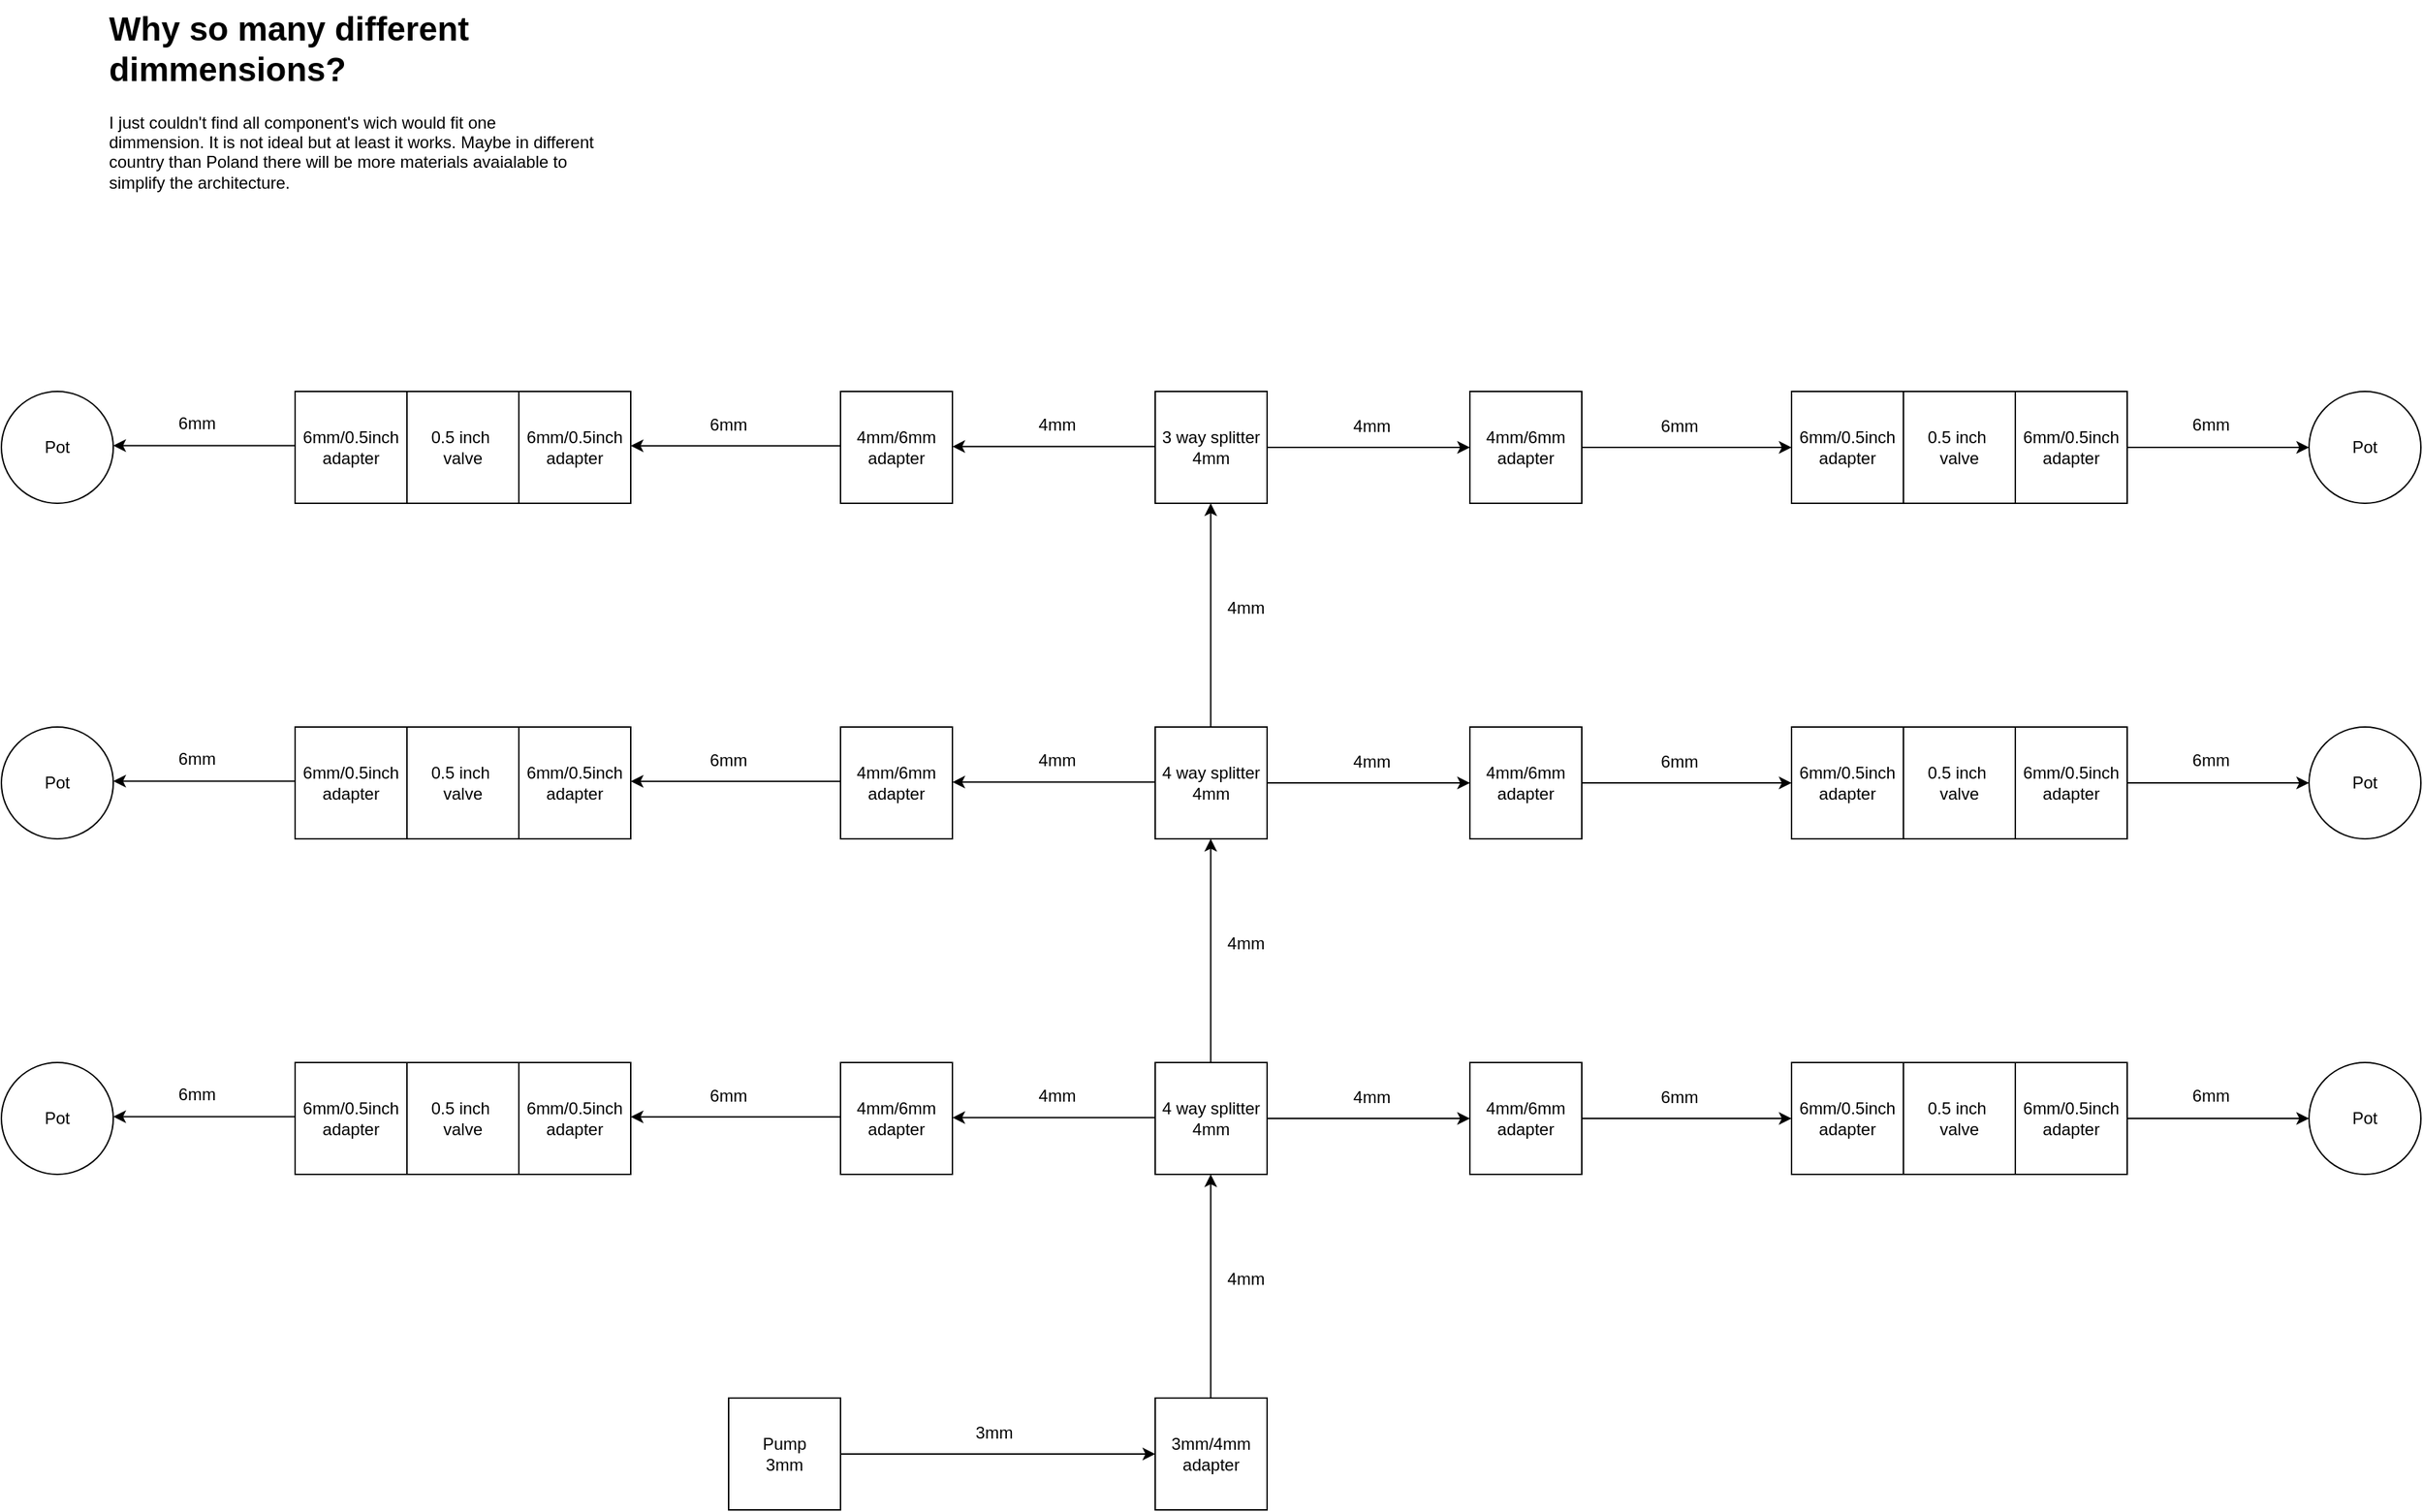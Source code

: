 <mxfile version="26.1.3">
  <diagram name="Page-1" id="onOBSo0DMD7bXNShh1vf">
    <mxGraphModel dx="3351" dy="2454" grid="1" gridSize="10" guides="1" tooltips="1" connect="1" arrows="1" fold="1" page="1" pageScale="1" pageWidth="850" pageHeight="1100" math="0" shadow="0">
      <root>
        <mxCell id="0" />
        <mxCell id="1" parent="0" />
        <mxCell id="_-byF2vxaS_a5Q6KcyT6-1" value="Pump&lt;br&gt;3mm" style="whiteSpace=wrap;html=1;aspect=fixed;" vertex="1" parent="1">
          <mxGeometry x="40" y="650" width="80" height="80" as="geometry" />
        </mxCell>
        <mxCell id="_-byF2vxaS_a5Q6KcyT6-3" value="" style="endArrow=classic;html=1;rounded=0;entryX=0;entryY=0.5;entryDx=0;entryDy=0;" edge="1" parent="1" target="_-byF2vxaS_a5Q6KcyT6-4">
          <mxGeometry width="50" height="50" relative="1" as="geometry">
            <mxPoint x="120" y="690" as="sourcePoint" />
            <mxPoint x="340" y="690" as="targetPoint" />
          </mxGeometry>
        </mxCell>
        <mxCell id="_-byF2vxaS_a5Q6KcyT6-4" value="3mm/4mm&lt;div&gt;adapter&lt;/div&gt;" style="whiteSpace=wrap;html=1;aspect=fixed;" vertex="1" parent="1">
          <mxGeometry x="345" y="650" width="80" height="80" as="geometry" />
        </mxCell>
        <mxCell id="_-byF2vxaS_a5Q6KcyT6-5" value="3mm" style="text;html=1;align=center;verticalAlign=middle;whiteSpace=wrap;rounded=0;" vertex="1" parent="1">
          <mxGeometry x="200" y="660" width="60" height="30" as="geometry" />
        </mxCell>
        <mxCell id="_-byF2vxaS_a5Q6KcyT6-6" value="" style="endArrow=classic;html=1;rounded=0;" edge="1" parent="1">
          <mxGeometry width="50" height="50" relative="1" as="geometry">
            <mxPoint x="384.71" y="650" as="sourcePoint" />
            <mxPoint x="384.71" y="490" as="targetPoint" />
          </mxGeometry>
        </mxCell>
        <mxCell id="_-byF2vxaS_a5Q6KcyT6-7" value="4mm" style="text;html=1;align=center;verticalAlign=middle;whiteSpace=wrap;rounded=0;" vertex="1" parent="1">
          <mxGeometry x="380" y="550" width="60" height="30" as="geometry" />
        </mxCell>
        <mxCell id="_-byF2vxaS_a5Q6KcyT6-8" value="4 way splitter&lt;br&gt;4mm" style="whiteSpace=wrap;html=1;aspect=fixed;" vertex="1" parent="1">
          <mxGeometry x="345" y="410" width="80" height="80" as="geometry" />
        </mxCell>
        <mxCell id="_-byF2vxaS_a5Q6KcyT6-9" value="" style="endArrow=classic;html=1;rounded=0;exitX=1;exitY=0.5;exitDx=0;exitDy=0;entryX=0;entryY=0.5;entryDx=0;entryDy=0;" edge="1" parent="1" source="_-byF2vxaS_a5Q6KcyT6-8" target="_-byF2vxaS_a5Q6KcyT6-10">
          <mxGeometry width="50" height="50" relative="1" as="geometry">
            <mxPoint x="430" y="450" as="sourcePoint" />
            <mxPoint x="480" y="450" as="targetPoint" />
          </mxGeometry>
        </mxCell>
        <mxCell id="_-byF2vxaS_a5Q6KcyT6-10" value="4mm/6mm&lt;div&gt;adapter&lt;/div&gt;" style="whiteSpace=wrap;html=1;aspect=fixed;" vertex="1" parent="1">
          <mxGeometry x="570" y="410" width="80" height="80" as="geometry" />
        </mxCell>
        <mxCell id="_-byF2vxaS_a5Q6KcyT6-11" value="4mm" style="text;html=1;align=center;verticalAlign=middle;whiteSpace=wrap;rounded=0;" vertex="1" parent="1">
          <mxGeometry x="470" y="420" width="60" height="30" as="geometry" />
        </mxCell>
        <mxCell id="_-byF2vxaS_a5Q6KcyT6-13" value="" style="endArrow=classic;html=1;rounded=0;exitX=1;exitY=0.5;exitDx=0;exitDy=0;entryX=0;entryY=0.5;entryDx=0;entryDy=0;" edge="1" parent="1" target="_-byF2vxaS_a5Q6KcyT6-15">
          <mxGeometry width="50" height="50" relative="1" as="geometry">
            <mxPoint x="650" y="450" as="sourcePoint" />
            <mxPoint x="795" y="450" as="targetPoint" />
          </mxGeometry>
        </mxCell>
        <mxCell id="_-byF2vxaS_a5Q6KcyT6-14" value="6mm" style="text;html=1;align=center;verticalAlign=middle;whiteSpace=wrap;rounded=0;" vertex="1" parent="1">
          <mxGeometry x="690" y="420" width="60" height="30" as="geometry" />
        </mxCell>
        <mxCell id="_-byF2vxaS_a5Q6KcyT6-20" value="" style="endArrow=classic;html=1;rounded=0;exitX=1;exitY=0.5;exitDx=0;exitDy=0;entryX=0;entryY=0.5;entryDx=0;entryDy=0;" edge="1" parent="1" source="_-byF2vxaS_a5Q6KcyT6-19" target="_-byF2vxaS_a5Q6KcyT6-21">
          <mxGeometry width="50" height="50" relative="1" as="geometry">
            <mxPoint x="1130" y="340.571" as="sourcePoint" />
            <mxPoint x="1000" y="280" as="targetPoint" />
          </mxGeometry>
        </mxCell>
        <mxCell id="_-byF2vxaS_a5Q6KcyT6-21" value="Pot" style="ellipse;whiteSpace=wrap;html=1;aspect=fixed;" vertex="1" parent="1">
          <mxGeometry x="1170" y="410" width="80" height="80" as="geometry" />
        </mxCell>
        <mxCell id="_-byF2vxaS_a5Q6KcyT6-22" value="6mm" style="text;html=1;align=center;verticalAlign=middle;whiteSpace=wrap;rounded=0;" vertex="1" parent="1">
          <mxGeometry x="1070" y="418.86" width="60" height="30" as="geometry" />
        </mxCell>
        <mxCell id="_-byF2vxaS_a5Q6KcyT6-23" value="" style="endArrow=none;html=1;rounded=0;exitX=1;exitY=0.5;exitDx=0;exitDy=0;entryX=0;entryY=0.5;entryDx=0;entryDy=0;startFill=1;startArrow=classic;" edge="1" parent="1">
          <mxGeometry width="50" height="50" relative="1" as="geometry">
            <mxPoint x="200" y="449.43" as="sourcePoint" />
            <mxPoint x="345" y="449.43" as="targetPoint" />
          </mxGeometry>
        </mxCell>
        <mxCell id="_-byF2vxaS_a5Q6KcyT6-24" value="4mm/6mm&lt;div&gt;adapter&lt;/div&gt;" style="whiteSpace=wrap;html=1;aspect=fixed;" vertex="1" parent="1">
          <mxGeometry x="120" y="410" width="80" height="80" as="geometry" />
        </mxCell>
        <mxCell id="_-byF2vxaS_a5Q6KcyT6-25" value="4mm" style="text;html=1;align=center;verticalAlign=middle;whiteSpace=wrap;rounded=0;" vertex="1" parent="1">
          <mxGeometry x="245" y="419.43" width="60" height="30" as="geometry" />
        </mxCell>
        <mxCell id="_-byF2vxaS_a5Q6KcyT6-26" value="" style="endArrow=none;html=1;rounded=0;exitX=1;exitY=0.5;exitDx=0;exitDy=0;entryX=0;entryY=0.5;entryDx=0;entryDy=0;startFill=1;startArrow=classic;" edge="1" parent="1">
          <mxGeometry width="50" height="50" relative="1" as="geometry">
            <mxPoint x="-30" y="448.86" as="sourcePoint" />
            <mxPoint x="120" y="448.86" as="targetPoint" />
          </mxGeometry>
        </mxCell>
        <mxCell id="_-byF2vxaS_a5Q6KcyT6-27" value="6mm" style="text;html=1;align=center;verticalAlign=middle;whiteSpace=wrap;rounded=0;" vertex="1" parent="1">
          <mxGeometry x="10" y="418.86" width="60" height="30" as="geometry" />
        </mxCell>
        <mxCell id="_-byF2vxaS_a5Q6KcyT6-15" value="6mm/0.5inch&lt;div&gt;adapter&lt;/div&gt;" style="whiteSpace=wrap;html=1;aspect=fixed;" vertex="1" parent="1">
          <mxGeometry x="800" y="410" width="80" height="80" as="geometry" />
        </mxCell>
        <mxCell id="_-byF2vxaS_a5Q6KcyT6-17" value="0.5 inch&amp;nbsp;&lt;div&gt;valve&lt;/div&gt;" style="whiteSpace=wrap;html=1;aspect=fixed;" vertex="1" parent="1">
          <mxGeometry x="880" y="410" width="80" height="80" as="geometry" />
        </mxCell>
        <mxCell id="_-byF2vxaS_a5Q6KcyT6-19" value="6mm/0.5inch&lt;div&gt;adapter&lt;/div&gt;" style="whiteSpace=wrap;html=1;aspect=fixed;" vertex="1" parent="1">
          <mxGeometry x="960" y="410" width="80" height="80" as="geometry" />
        </mxCell>
        <mxCell id="_-byF2vxaS_a5Q6KcyT6-36" value="Pot" style="ellipse;whiteSpace=wrap;html=1;aspect=fixed;" vertex="1" parent="1">
          <mxGeometry x="-480" y="410" width="80" height="80" as="geometry" />
        </mxCell>
        <mxCell id="_-byF2vxaS_a5Q6KcyT6-38" value="6mm/0.5inch&lt;div&gt;adapter&lt;/div&gt;" style="whiteSpace=wrap;html=1;aspect=fixed;" vertex="1" parent="1">
          <mxGeometry x="-110" y="410" width="80" height="80" as="geometry" />
        </mxCell>
        <mxCell id="_-byF2vxaS_a5Q6KcyT6-39" value="0.5 inch&amp;nbsp;&lt;div&gt;valve&lt;/div&gt;" style="whiteSpace=wrap;html=1;aspect=fixed;" vertex="1" parent="1">
          <mxGeometry x="-190" y="410" width="80" height="80" as="geometry" />
        </mxCell>
        <mxCell id="_-byF2vxaS_a5Q6KcyT6-40" value="6mm/0.5inch&lt;div&gt;adapter&lt;/div&gt;" style="whiteSpace=wrap;html=1;aspect=fixed;" vertex="1" parent="1">
          <mxGeometry x="-270" y="410" width="80" height="80" as="geometry" />
        </mxCell>
        <mxCell id="_-byF2vxaS_a5Q6KcyT6-41" value="" style="endArrow=none;html=1;rounded=0;exitX=1;exitY=0.5;exitDx=0;exitDy=0;entryX=0;entryY=0.5;entryDx=0;entryDy=0;startFill=1;startArrow=classic;" edge="1" parent="1">
          <mxGeometry width="50" height="50" relative="1" as="geometry">
            <mxPoint x="-400" y="448.74" as="sourcePoint" />
            <mxPoint x="-270" y="448.74" as="targetPoint" />
          </mxGeometry>
        </mxCell>
        <mxCell id="_-byF2vxaS_a5Q6KcyT6-42" value="6mm" style="text;html=1;align=center;verticalAlign=middle;whiteSpace=wrap;rounded=0;" vertex="1" parent="1">
          <mxGeometry x="-370" y="417.6" width="60" height="30" as="geometry" />
        </mxCell>
        <mxCell id="_-byF2vxaS_a5Q6KcyT6-43" value="" style="endArrow=classic;html=1;rounded=0;" edge="1" parent="1">
          <mxGeometry width="50" height="50" relative="1" as="geometry">
            <mxPoint x="384.71" y="410" as="sourcePoint" />
            <mxPoint x="384.71" y="250" as="targetPoint" />
          </mxGeometry>
        </mxCell>
        <mxCell id="_-byF2vxaS_a5Q6KcyT6-44" value="4mm" style="text;html=1;align=center;verticalAlign=middle;whiteSpace=wrap;rounded=0;" vertex="1" parent="1">
          <mxGeometry x="380" y="310" width="60" height="30" as="geometry" />
        </mxCell>
        <mxCell id="_-byF2vxaS_a5Q6KcyT6-45" value="4 way splitter&lt;br&gt;4mm" style="whiteSpace=wrap;html=1;aspect=fixed;" vertex="1" parent="1">
          <mxGeometry x="345" y="170" width="80" height="80" as="geometry" />
        </mxCell>
        <mxCell id="_-byF2vxaS_a5Q6KcyT6-46" value="" style="endArrow=classic;html=1;rounded=0;exitX=1;exitY=0.5;exitDx=0;exitDy=0;entryX=0;entryY=0.5;entryDx=0;entryDy=0;" edge="1" parent="1" source="_-byF2vxaS_a5Q6KcyT6-45" target="_-byF2vxaS_a5Q6KcyT6-47">
          <mxGeometry width="50" height="50" relative="1" as="geometry">
            <mxPoint x="430" y="210" as="sourcePoint" />
            <mxPoint x="480" y="210" as="targetPoint" />
          </mxGeometry>
        </mxCell>
        <mxCell id="_-byF2vxaS_a5Q6KcyT6-47" value="4mm/6mm&lt;div&gt;adapter&lt;/div&gt;" style="whiteSpace=wrap;html=1;aspect=fixed;" vertex="1" parent="1">
          <mxGeometry x="570" y="170" width="80" height="80" as="geometry" />
        </mxCell>
        <mxCell id="_-byF2vxaS_a5Q6KcyT6-48" value="4mm" style="text;html=1;align=center;verticalAlign=middle;whiteSpace=wrap;rounded=0;" vertex="1" parent="1">
          <mxGeometry x="470" y="180" width="60" height="30" as="geometry" />
        </mxCell>
        <mxCell id="_-byF2vxaS_a5Q6KcyT6-49" value="" style="endArrow=classic;html=1;rounded=0;exitX=1;exitY=0.5;exitDx=0;exitDy=0;entryX=0;entryY=0.5;entryDx=0;entryDy=0;" edge="1" parent="1" target="_-byF2vxaS_a5Q6KcyT6-59">
          <mxGeometry width="50" height="50" relative="1" as="geometry">
            <mxPoint x="650" y="210" as="sourcePoint" />
            <mxPoint x="795" y="210" as="targetPoint" />
          </mxGeometry>
        </mxCell>
        <mxCell id="_-byF2vxaS_a5Q6KcyT6-50" value="6mm" style="text;html=1;align=center;verticalAlign=middle;whiteSpace=wrap;rounded=0;" vertex="1" parent="1">
          <mxGeometry x="690" y="180" width="60" height="30" as="geometry" />
        </mxCell>
        <mxCell id="_-byF2vxaS_a5Q6KcyT6-51" value="" style="endArrow=classic;html=1;rounded=0;exitX=1;exitY=0.5;exitDx=0;exitDy=0;entryX=0;entryY=0.5;entryDx=0;entryDy=0;" edge="1" parent="1" source="_-byF2vxaS_a5Q6KcyT6-61" target="_-byF2vxaS_a5Q6KcyT6-52">
          <mxGeometry width="50" height="50" relative="1" as="geometry">
            <mxPoint x="1130" y="100.571" as="sourcePoint" />
            <mxPoint x="1000" y="40" as="targetPoint" />
          </mxGeometry>
        </mxCell>
        <mxCell id="_-byF2vxaS_a5Q6KcyT6-52" value="Pot" style="ellipse;whiteSpace=wrap;html=1;aspect=fixed;" vertex="1" parent="1">
          <mxGeometry x="1170" y="170" width="80" height="80" as="geometry" />
        </mxCell>
        <mxCell id="_-byF2vxaS_a5Q6KcyT6-53" value="6mm" style="text;html=1;align=center;verticalAlign=middle;whiteSpace=wrap;rounded=0;" vertex="1" parent="1">
          <mxGeometry x="1070" y="178.86" width="60" height="30" as="geometry" />
        </mxCell>
        <mxCell id="_-byF2vxaS_a5Q6KcyT6-54" value="" style="endArrow=none;html=1;rounded=0;exitX=1;exitY=0.5;exitDx=0;exitDy=0;entryX=0;entryY=0.5;entryDx=0;entryDy=0;startFill=1;startArrow=classic;" edge="1" parent="1">
          <mxGeometry width="50" height="50" relative="1" as="geometry">
            <mxPoint x="200" y="209.43" as="sourcePoint" />
            <mxPoint x="345" y="209.43" as="targetPoint" />
          </mxGeometry>
        </mxCell>
        <mxCell id="_-byF2vxaS_a5Q6KcyT6-55" value="4mm/6mm&lt;div&gt;adapter&lt;/div&gt;" style="whiteSpace=wrap;html=1;aspect=fixed;" vertex="1" parent="1">
          <mxGeometry x="120" y="170" width="80" height="80" as="geometry" />
        </mxCell>
        <mxCell id="_-byF2vxaS_a5Q6KcyT6-56" value="4mm" style="text;html=1;align=center;verticalAlign=middle;whiteSpace=wrap;rounded=0;" vertex="1" parent="1">
          <mxGeometry x="245" y="179.43" width="60" height="30" as="geometry" />
        </mxCell>
        <mxCell id="_-byF2vxaS_a5Q6KcyT6-57" value="" style="endArrow=none;html=1;rounded=0;exitX=1;exitY=0.5;exitDx=0;exitDy=0;entryX=0;entryY=0.5;entryDx=0;entryDy=0;startFill=1;startArrow=classic;" edge="1" parent="1">
          <mxGeometry width="50" height="50" relative="1" as="geometry">
            <mxPoint x="-30" y="208.86" as="sourcePoint" />
            <mxPoint x="120" y="208.86" as="targetPoint" />
          </mxGeometry>
        </mxCell>
        <mxCell id="_-byF2vxaS_a5Q6KcyT6-58" value="6mm" style="text;html=1;align=center;verticalAlign=middle;whiteSpace=wrap;rounded=0;" vertex="1" parent="1">
          <mxGeometry x="10" y="178.86" width="60" height="30" as="geometry" />
        </mxCell>
        <mxCell id="_-byF2vxaS_a5Q6KcyT6-59" value="6mm/0.5inch&lt;div&gt;adapter&lt;/div&gt;" style="whiteSpace=wrap;html=1;aspect=fixed;" vertex="1" parent="1">
          <mxGeometry x="800" y="170" width="80" height="80" as="geometry" />
        </mxCell>
        <mxCell id="_-byF2vxaS_a5Q6KcyT6-60" value="0.5 inch&amp;nbsp;&lt;div&gt;valve&lt;/div&gt;" style="whiteSpace=wrap;html=1;aspect=fixed;" vertex="1" parent="1">
          <mxGeometry x="880" y="170" width="80" height="80" as="geometry" />
        </mxCell>
        <mxCell id="_-byF2vxaS_a5Q6KcyT6-61" value="6mm/0.5inch&lt;div&gt;adapter&lt;/div&gt;" style="whiteSpace=wrap;html=1;aspect=fixed;" vertex="1" parent="1">
          <mxGeometry x="960" y="170" width="80" height="80" as="geometry" />
        </mxCell>
        <mxCell id="_-byF2vxaS_a5Q6KcyT6-62" value="Pot" style="ellipse;whiteSpace=wrap;html=1;aspect=fixed;" vertex="1" parent="1">
          <mxGeometry x="-480" y="170" width="80" height="80" as="geometry" />
        </mxCell>
        <mxCell id="_-byF2vxaS_a5Q6KcyT6-63" value="6mm/0.5inch&lt;div&gt;adapter&lt;/div&gt;" style="whiteSpace=wrap;html=1;aspect=fixed;" vertex="1" parent="1">
          <mxGeometry x="-110" y="170" width="80" height="80" as="geometry" />
        </mxCell>
        <mxCell id="_-byF2vxaS_a5Q6KcyT6-64" value="0.5 inch&amp;nbsp;&lt;div&gt;valve&lt;/div&gt;" style="whiteSpace=wrap;html=1;aspect=fixed;" vertex="1" parent="1">
          <mxGeometry x="-190" y="170" width="80" height="80" as="geometry" />
        </mxCell>
        <mxCell id="_-byF2vxaS_a5Q6KcyT6-65" value="6mm/0.5inch&lt;div&gt;adapter&lt;/div&gt;" style="whiteSpace=wrap;html=1;aspect=fixed;" vertex="1" parent="1">
          <mxGeometry x="-270" y="170" width="80" height="80" as="geometry" />
        </mxCell>
        <mxCell id="_-byF2vxaS_a5Q6KcyT6-66" value="" style="endArrow=none;html=1;rounded=0;exitX=1;exitY=0.5;exitDx=0;exitDy=0;entryX=0;entryY=0.5;entryDx=0;entryDy=0;startFill=1;startArrow=classic;" edge="1" parent="1">
          <mxGeometry width="50" height="50" relative="1" as="geometry">
            <mxPoint x="-400" y="208.74" as="sourcePoint" />
            <mxPoint x="-270" y="208.74" as="targetPoint" />
          </mxGeometry>
        </mxCell>
        <mxCell id="_-byF2vxaS_a5Q6KcyT6-67" value="6mm" style="text;html=1;align=center;verticalAlign=middle;whiteSpace=wrap;rounded=0;" vertex="1" parent="1">
          <mxGeometry x="-370" y="177.6" width="60" height="30" as="geometry" />
        </mxCell>
        <mxCell id="_-byF2vxaS_a5Q6KcyT6-68" value="3 way splitter&lt;br&gt;4mm" style="whiteSpace=wrap;html=1;aspect=fixed;" vertex="1" parent="1">
          <mxGeometry x="345" y="-70" width="80" height="80" as="geometry" />
        </mxCell>
        <mxCell id="_-byF2vxaS_a5Q6KcyT6-69" value="" style="endArrow=classic;html=1;rounded=0;exitX=1;exitY=0.5;exitDx=0;exitDy=0;entryX=0;entryY=0.5;entryDx=0;entryDy=0;" edge="1" parent="1" source="_-byF2vxaS_a5Q6KcyT6-68" target="_-byF2vxaS_a5Q6KcyT6-70">
          <mxGeometry width="50" height="50" relative="1" as="geometry">
            <mxPoint x="430" y="-30" as="sourcePoint" />
            <mxPoint x="480" y="-30" as="targetPoint" />
          </mxGeometry>
        </mxCell>
        <mxCell id="_-byF2vxaS_a5Q6KcyT6-70" value="4mm/6mm&lt;div&gt;adapter&lt;/div&gt;" style="whiteSpace=wrap;html=1;aspect=fixed;" vertex="1" parent="1">
          <mxGeometry x="570" y="-70" width="80" height="80" as="geometry" />
        </mxCell>
        <mxCell id="_-byF2vxaS_a5Q6KcyT6-71" value="4mm" style="text;html=1;align=center;verticalAlign=middle;whiteSpace=wrap;rounded=0;" vertex="1" parent="1">
          <mxGeometry x="470" y="-60" width="60" height="30" as="geometry" />
        </mxCell>
        <mxCell id="_-byF2vxaS_a5Q6KcyT6-72" value="" style="endArrow=classic;html=1;rounded=0;exitX=1;exitY=0.5;exitDx=0;exitDy=0;entryX=0;entryY=0.5;entryDx=0;entryDy=0;" edge="1" parent="1" target="_-byF2vxaS_a5Q6KcyT6-82">
          <mxGeometry width="50" height="50" relative="1" as="geometry">
            <mxPoint x="650" y="-30" as="sourcePoint" />
            <mxPoint x="795" y="-30" as="targetPoint" />
          </mxGeometry>
        </mxCell>
        <mxCell id="_-byF2vxaS_a5Q6KcyT6-73" value="6mm" style="text;html=1;align=center;verticalAlign=middle;whiteSpace=wrap;rounded=0;" vertex="1" parent="1">
          <mxGeometry x="690" y="-60" width="60" height="30" as="geometry" />
        </mxCell>
        <mxCell id="_-byF2vxaS_a5Q6KcyT6-74" value="" style="endArrow=classic;html=1;rounded=0;exitX=1;exitY=0.5;exitDx=0;exitDy=0;entryX=0;entryY=0.5;entryDx=0;entryDy=0;" edge="1" parent="1" source="_-byF2vxaS_a5Q6KcyT6-84" target="_-byF2vxaS_a5Q6KcyT6-75">
          <mxGeometry width="50" height="50" relative="1" as="geometry">
            <mxPoint x="1130" y="-139.429" as="sourcePoint" />
            <mxPoint x="1000" y="-200" as="targetPoint" />
          </mxGeometry>
        </mxCell>
        <mxCell id="_-byF2vxaS_a5Q6KcyT6-75" value="Pot" style="ellipse;whiteSpace=wrap;html=1;aspect=fixed;" vertex="1" parent="1">
          <mxGeometry x="1170" y="-70" width="80" height="80" as="geometry" />
        </mxCell>
        <mxCell id="_-byF2vxaS_a5Q6KcyT6-76" value="6mm" style="text;html=1;align=center;verticalAlign=middle;whiteSpace=wrap;rounded=0;" vertex="1" parent="1">
          <mxGeometry x="1070" y="-61.14" width="60" height="30" as="geometry" />
        </mxCell>
        <mxCell id="_-byF2vxaS_a5Q6KcyT6-77" value="" style="endArrow=none;html=1;rounded=0;exitX=1;exitY=0.5;exitDx=0;exitDy=0;entryX=0;entryY=0.5;entryDx=0;entryDy=0;startFill=1;startArrow=classic;" edge="1" parent="1">
          <mxGeometry width="50" height="50" relative="1" as="geometry">
            <mxPoint x="200" y="-30.57" as="sourcePoint" />
            <mxPoint x="345" y="-30.57" as="targetPoint" />
          </mxGeometry>
        </mxCell>
        <mxCell id="_-byF2vxaS_a5Q6KcyT6-78" value="4mm/6mm&lt;div&gt;adapter&lt;/div&gt;" style="whiteSpace=wrap;html=1;aspect=fixed;" vertex="1" parent="1">
          <mxGeometry x="120" y="-70" width="80" height="80" as="geometry" />
        </mxCell>
        <mxCell id="_-byF2vxaS_a5Q6KcyT6-79" value="4mm" style="text;html=1;align=center;verticalAlign=middle;whiteSpace=wrap;rounded=0;" vertex="1" parent="1">
          <mxGeometry x="245" y="-60.57" width="60" height="30" as="geometry" />
        </mxCell>
        <mxCell id="_-byF2vxaS_a5Q6KcyT6-80" value="" style="endArrow=none;html=1;rounded=0;exitX=1;exitY=0.5;exitDx=0;exitDy=0;entryX=0;entryY=0.5;entryDx=0;entryDy=0;startFill=1;startArrow=classic;" edge="1" parent="1">
          <mxGeometry width="50" height="50" relative="1" as="geometry">
            <mxPoint x="-30" y="-31.14" as="sourcePoint" />
            <mxPoint x="120" y="-31.14" as="targetPoint" />
          </mxGeometry>
        </mxCell>
        <mxCell id="_-byF2vxaS_a5Q6KcyT6-81" value="6mm" style="text;html=1;align=center;verticalAlign=middle;whiteSpace=wrap;rounded=0;" vertex="1" parent="1">
          <mxGeometry x="10" y="-61.14" width="60" height="30" as="geometry" />
        </mxCell>
        <mxCell id="_-byF2vxaS_a5Q6KcyT6-82" value="6mm/0.5inch&lt;div&gt;adapter&lt;/div&gt;" style="whiteSpace=wrap;html=1;aspect=fixed;" vertex="1" parent="1">
          <mxGeometry x="800" y="-70" width="80" height="80" as="geometry" />
        </mxCell>
        <mxCell id="_-byF2vxaS_a5Q6KcyT6-83" value="0.5 inch&amp;nbsp;&lt;div&gt;valve&lt;/div&gt;" style="whiteSpace=wrap;html=1;aspect=fixed;" vertex="1" parent="1">
          <mxGeometry x="880" y="-70" width="80" height="80" as="geometry" />
        </mxCell>
        <mxCell id="_-byF2vxaS_a5Q6KcyT6-84" value="6mm/0.5inch&lt;div&gt;adapter&lt;/div&gt;" style="whiteSpace=wrap;html=1;aspect=fixed;" vertex="1" parent="1">
          <mxGeometry x="960" y="-70" width="80" height="80" as="geometry" />
        </mxCell>
        <mxCell id="_-byF2vxaS_a5Q6KcyT6-85" value="Pot" style="ellipse;whiteSpace=wrap;html=1;aspect=fixed;" vertex="1" parent="1">
          <mxGeometry x="-480" y="-70" width="80" height="80" as="geometry" />
        </mxCell>
        <mxCell id="_-byF2vxaS_a5Q6KcyT6-86" value="6mm/0.5inch&lt;div&gt;adapter&lt;/div&gt;" style="whiteSpace=wrap;html=1;aspect=fixed;" vertex="1" parent="1">
          <mxGeometry x="-110" y="-70" width="80" height="80" as="geometry" />
        </mxCell>
        <mxCell id="_-byF2vxaS_a5Q6KcyT6-87" value="0.5 inch&amp;nbsp;&lt;div&gt;valve&lt;/div&gt;" style="whiteSpace=wrap;html=1;aspect=fixed;" vertex="1" parent="1">
          <mxGeometry x="-190" y="-70" width="80" height="80" as="geometry" />
        </mxCell>
        <mxCell id="_-byF2vxaS_a5Q6KcyT6-88" value="6mm/0.5inch&lt;div&gt;adapter&lt;/div&gt;" style="whiteSpace=wrap;html=1;aspect=fixed;" vertex="1" parent="1">
          <mxGeometry x="-270" y="-70" width="80" height="80" as="geometry" />
        </mxCell>
        <mxCell id="_-byF2vxaS_a5Q6KcyT6-89" value="" style="endArrow=none;html=1;rounded=0;exitX=1;exitY=0.5;exitDx=0;exitDy=0;entryX=0;entryY=0.5;entryDx=0;entryDy=0;startFill=1;startArrow=classic;" edge="1" parent="1">
          <mxGeometry width="50" height="50" relative="1" as="geometry">
            <mxPoint x="-400" y="-31.26" as="sourcePoint" />
            <mxPoint x="-270" y="-31.26" as="targetPoint" />
          </mxGeometry>
        </mxCell>
        <mxCell id="_-byF2vxaS_a5Q6KcyT6-90" value="6mm" style="text;html=1;align=center;verticalAlign=middle;whiteSpace=wrap;rounded=0;" vertex="1" parent="1">
          <mxGeometry x="-370" y="-62.4" width="60" height="30" as="geometry" />
        </mxCell>
        <mxCell id="_-byF2vxaS_a5Q6KcyT6-116" value="" style="endArrow=classic;html=1;rounded=0;" edge="1" parent="1">
          <mxGeometry width="50" height="50" relative="1" as="geometry">
            <mxPoint x="384.71" y="170" as="sourcePoint" />
            <mxPoint x="384.71" y="10" as="targetPoint" />
          </mxGeometry>
        </mxCell>
        <mxCell id="_-byF2vxaS_a5Q6KcyT6-117" value="4mm" style="text;html=1;align=center;verticalAlign=middle;whiteSpace=wrap;rounded=0;" vertex="1" parent="1">
          <mxGeometry x="380" y="70" width="60" height="30" as="geometry" />
        </mxCell>
        <mxCell id="_-byF2vxaS_a5Q6KcyT6-118" value="&lt;h1 style=&quot;margin-top: 0px;&quot;&gt;Why so many different dimmensions?&lt;/h1&gt;&lt;div&gt;I just couldn&#39;t find all component&#39;s wich would fit one dimmension. It is not ideal but at least it works. Maybe in different country than Poland there will be more materials avaialable to simplify the architecture.&lt;/div&gt;" style="text;html=1;whiteSpace=wrap;overflow=hidden;rounded=0;" vertex="1" parent="1">
          <mxGeometry x="-405" y="-350" width="350" height="180" as="geometry" />
        </mxCell>
      </root>
    </mxGraphModel>
  </diagram>
</mxfile>
